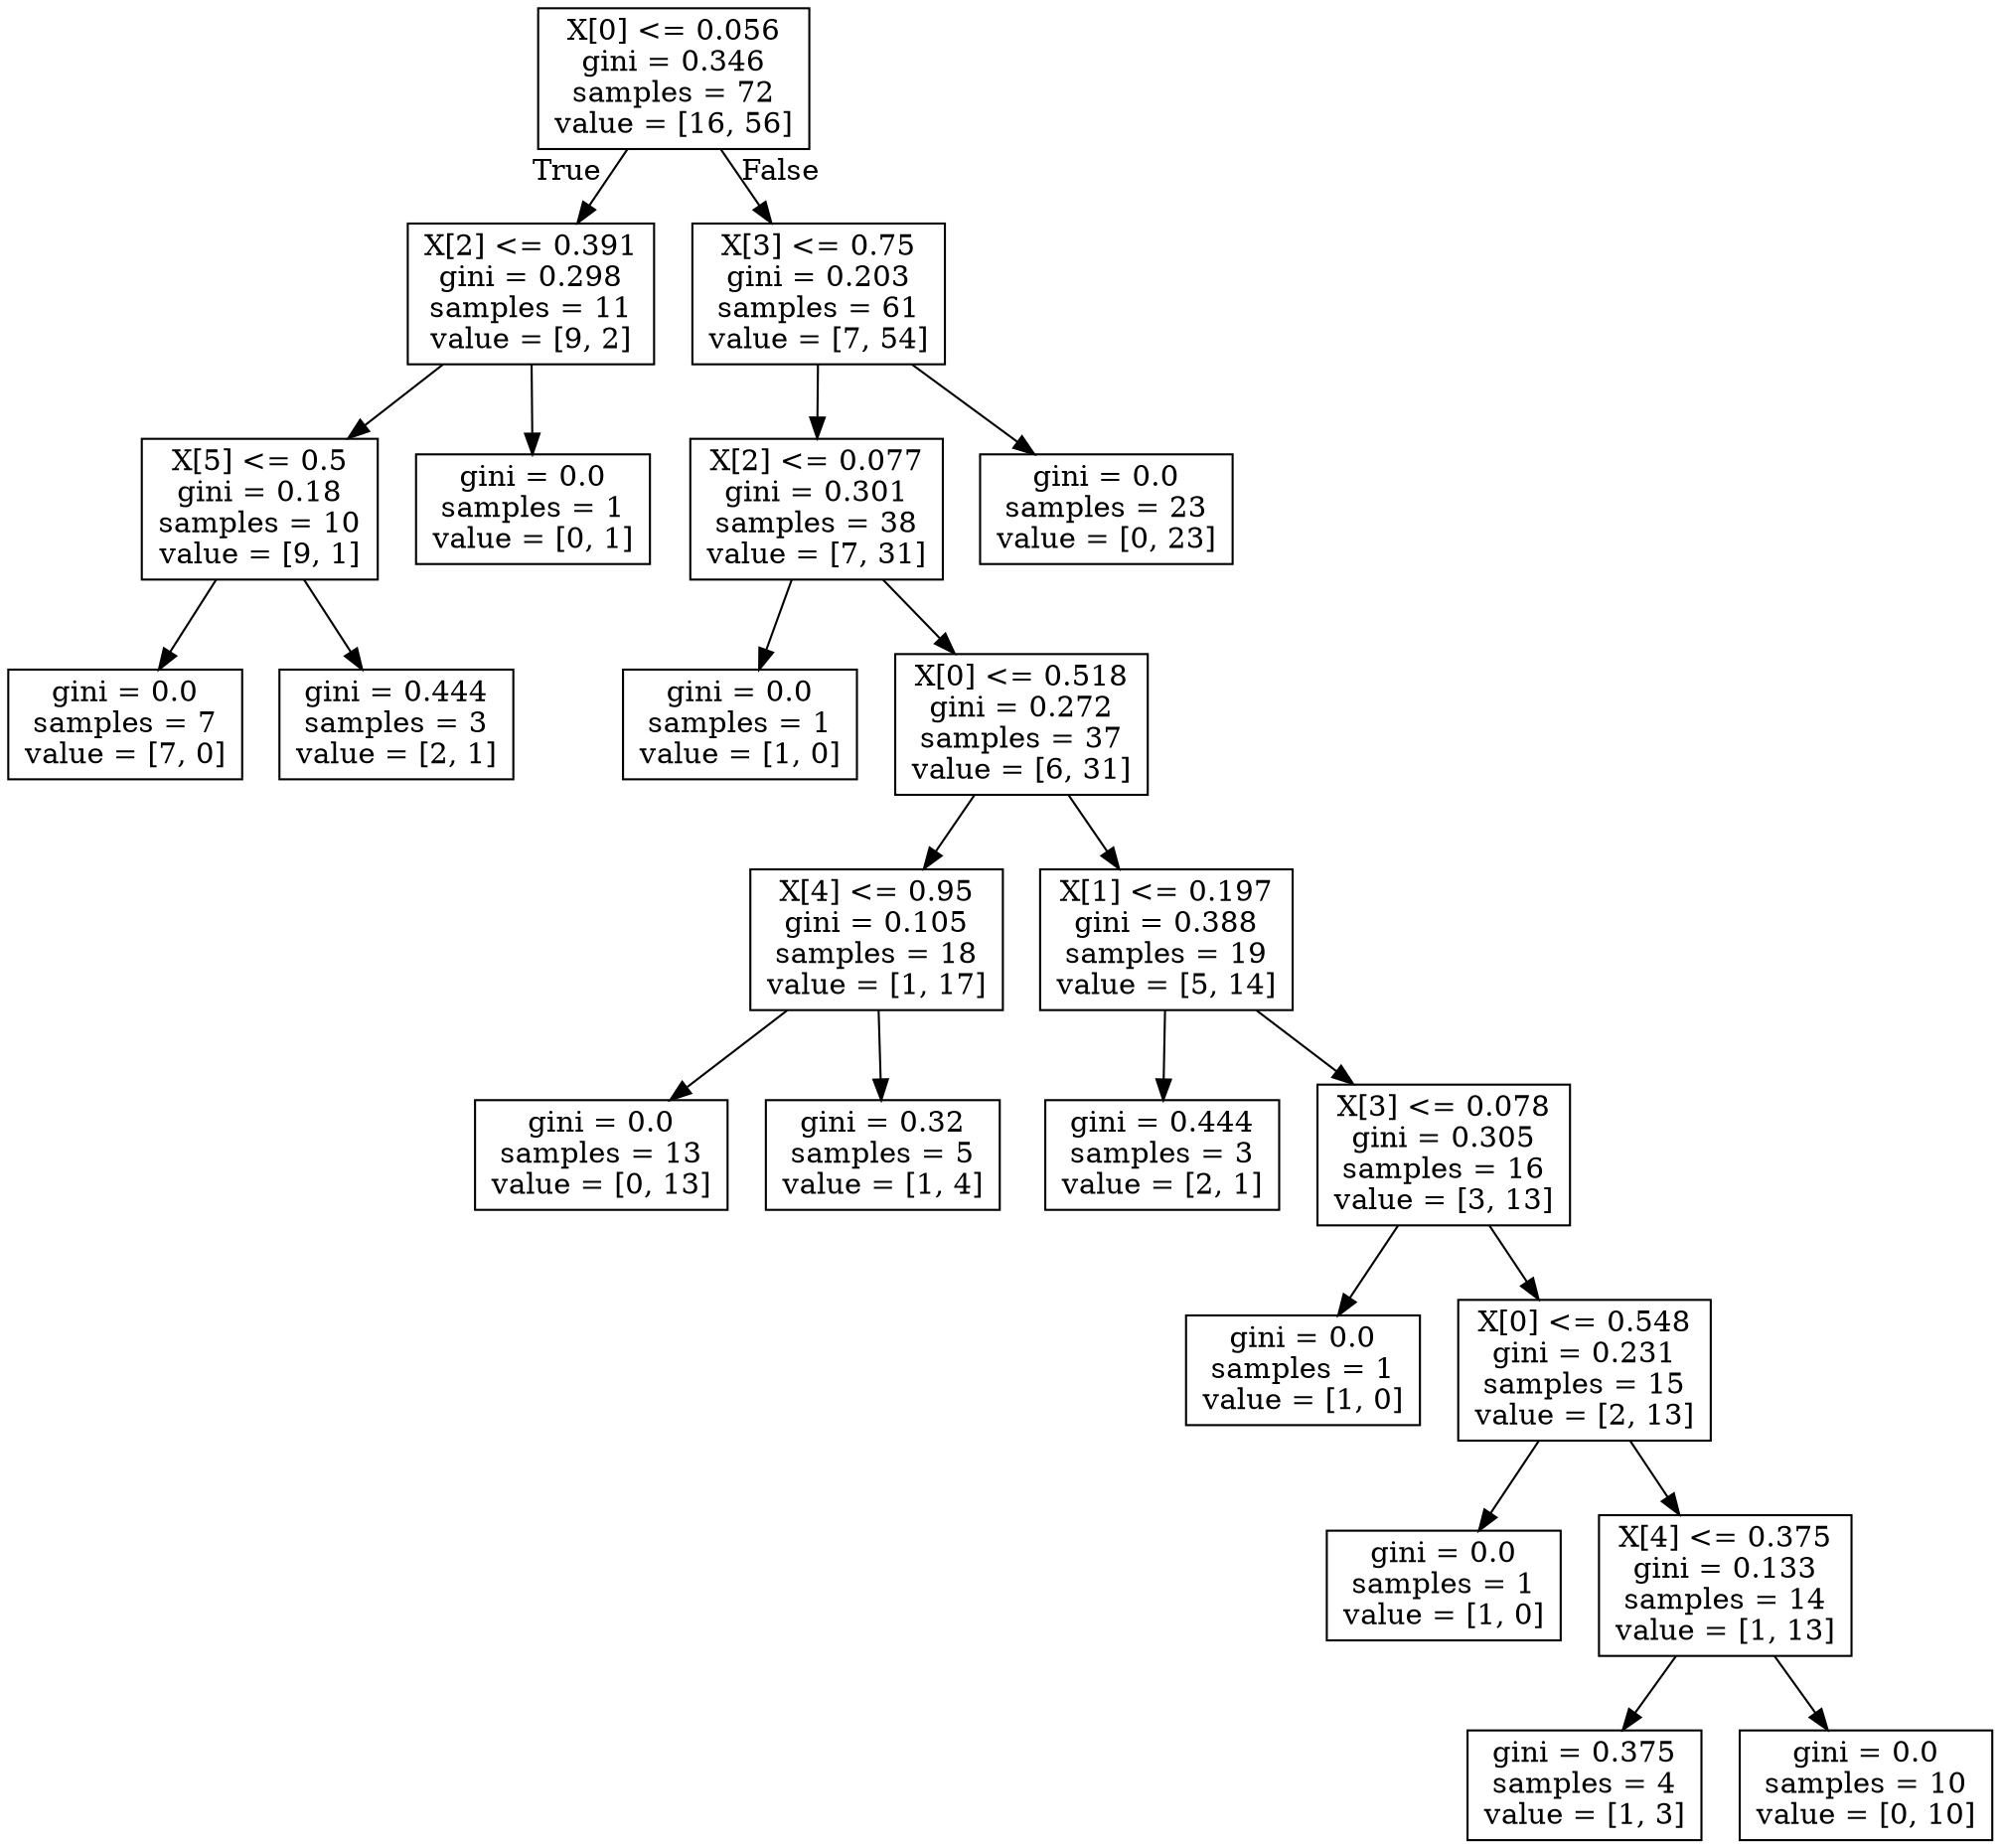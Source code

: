 digraph Tree {
node [shape=box] ;
0 [label="X[0] <= 0.056\ngini = 0.346\nsamples = 72\nvalue = [16, 56]"] ;
1 [label="X[2] <= 0.391\ngini = 0.298\nsamples = 11\nvalue = [9, 2]"] ;
0 -> 1 [labeldistance=2.5, labelangle=45, headlabel="True"] ;
2 [label="X[5] <= 0.5\ngini = 0.18\nsamples = 10\nvalue = [9, 1]"] ;
1 -> 2 ;
3 [label="gini = 0.0\nsamples = 7\nvalue = [7, 0]"] ;
2 -> 3 ;
4 [label="gini = 0.444\nsamples = 3\nvalue = [2, 1]"] ;
2 -> 4 ;
5 [label="gini = 0.0\nsamples = 1\nvalue = [0, 1]"] ;
1 -> 5 ;
6 [label="X[3] <= 0.75\ngini = 0.203\nsamples = 61\nvalue = [7, 54]"] ;
0 -> 6 [labeldistance=2.5, labelangle=-45, headlabel="False"] ;
7 [label="X[2] <= 0.077\ngini = 0.301\nsamples = 38\nvalue = [7, 31]"] ;
6 -> 7 ;
8 [label="gini = 0.0\nsamples = 1\nvalue = [1, 0]"] ;
7 -> 8 ;
9 [label="X[0] <= 0.518\ngini = 0.272\nsamples = 37\nvalue = [6, 31]"] ;
7 -> 9 ;
10 [label="X[4] <= 0.95\ngini = 0.105\nsamples = 18\nvalue = [1, 17]"] ;
9 -> 10 ;
11 [label="gini = 0.0\nsamples = 13\nvalue = [0, 13]"] ;
10 -> 11 ;
12 [label="gini = 0.32\nsamples = 5\nvalue = [1, 4]"] ;
10 -> 12 ;
13 [label="X[1] <= 0.197\ngini = 0.388\nsamples = 19\nvalue = [5, 14]"] ;
9 -> 13 ;
14 [label="gini = 0.444\nsamples = 3\nvalue = [2, 1]"] ;
13 -> 14 ;
15 [label="X[3] <= 0.078\ngini = 0.305\nsamples = 16\nvalue = [3, 13]"] ;
13 -> 15 ;
16 [label="gini = 0.0\nsamples = 1\nvalue = [1, 0]"] ;
15 -> 16 ;
17 [label="X[0] <= 0.548\ngini = 0.231\nsamples = 15\nvalue = [2, 13]"] ;
15 -> 17 ;
18 [label="gini = 0.0\nsamples = 1\nvalue = [1, 0]"] ;
17 -> 18 ;
19 [label="X[4] <= 0.375\ngini = 0.133\nsamples = 14\nvalue = [1, 13]"] ;
17 -> 19 ;
20 [label="gini = 0.375\nsamples = 4\nvalue = [1, 3]"] ;
19 -> 20 ;
21 [label="gini = 0.0\nsamples = 10\nvalue = [0, 10]"] ;
19 -> 21 ;
22 [label="gini = 0.0\nsamples = 23\nvalue = [0, 23]"] ;
6 -> 22 ;
}